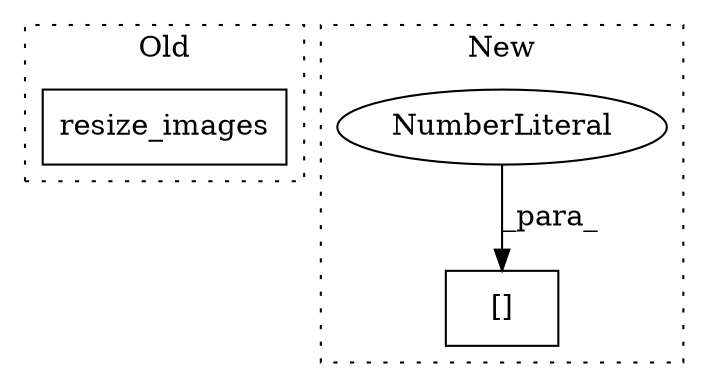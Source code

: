 digraph G {
subgraph cluster0 {
1 [label="resize_images" a="32" s="2327,2361" l="14,1" shape="box"];
label = "Old";
style="dotted";
}
subgraph cluster1 {
2 [label="[]" a="2" s="2263,2267" l="3,1" shape="box"];
3 [label="NumberLiteral" a="34" s="2266" l="1" shape="ellipse"];
label = "New";
style="dotted";
}
3 -> 2 [label="_para_"];
}